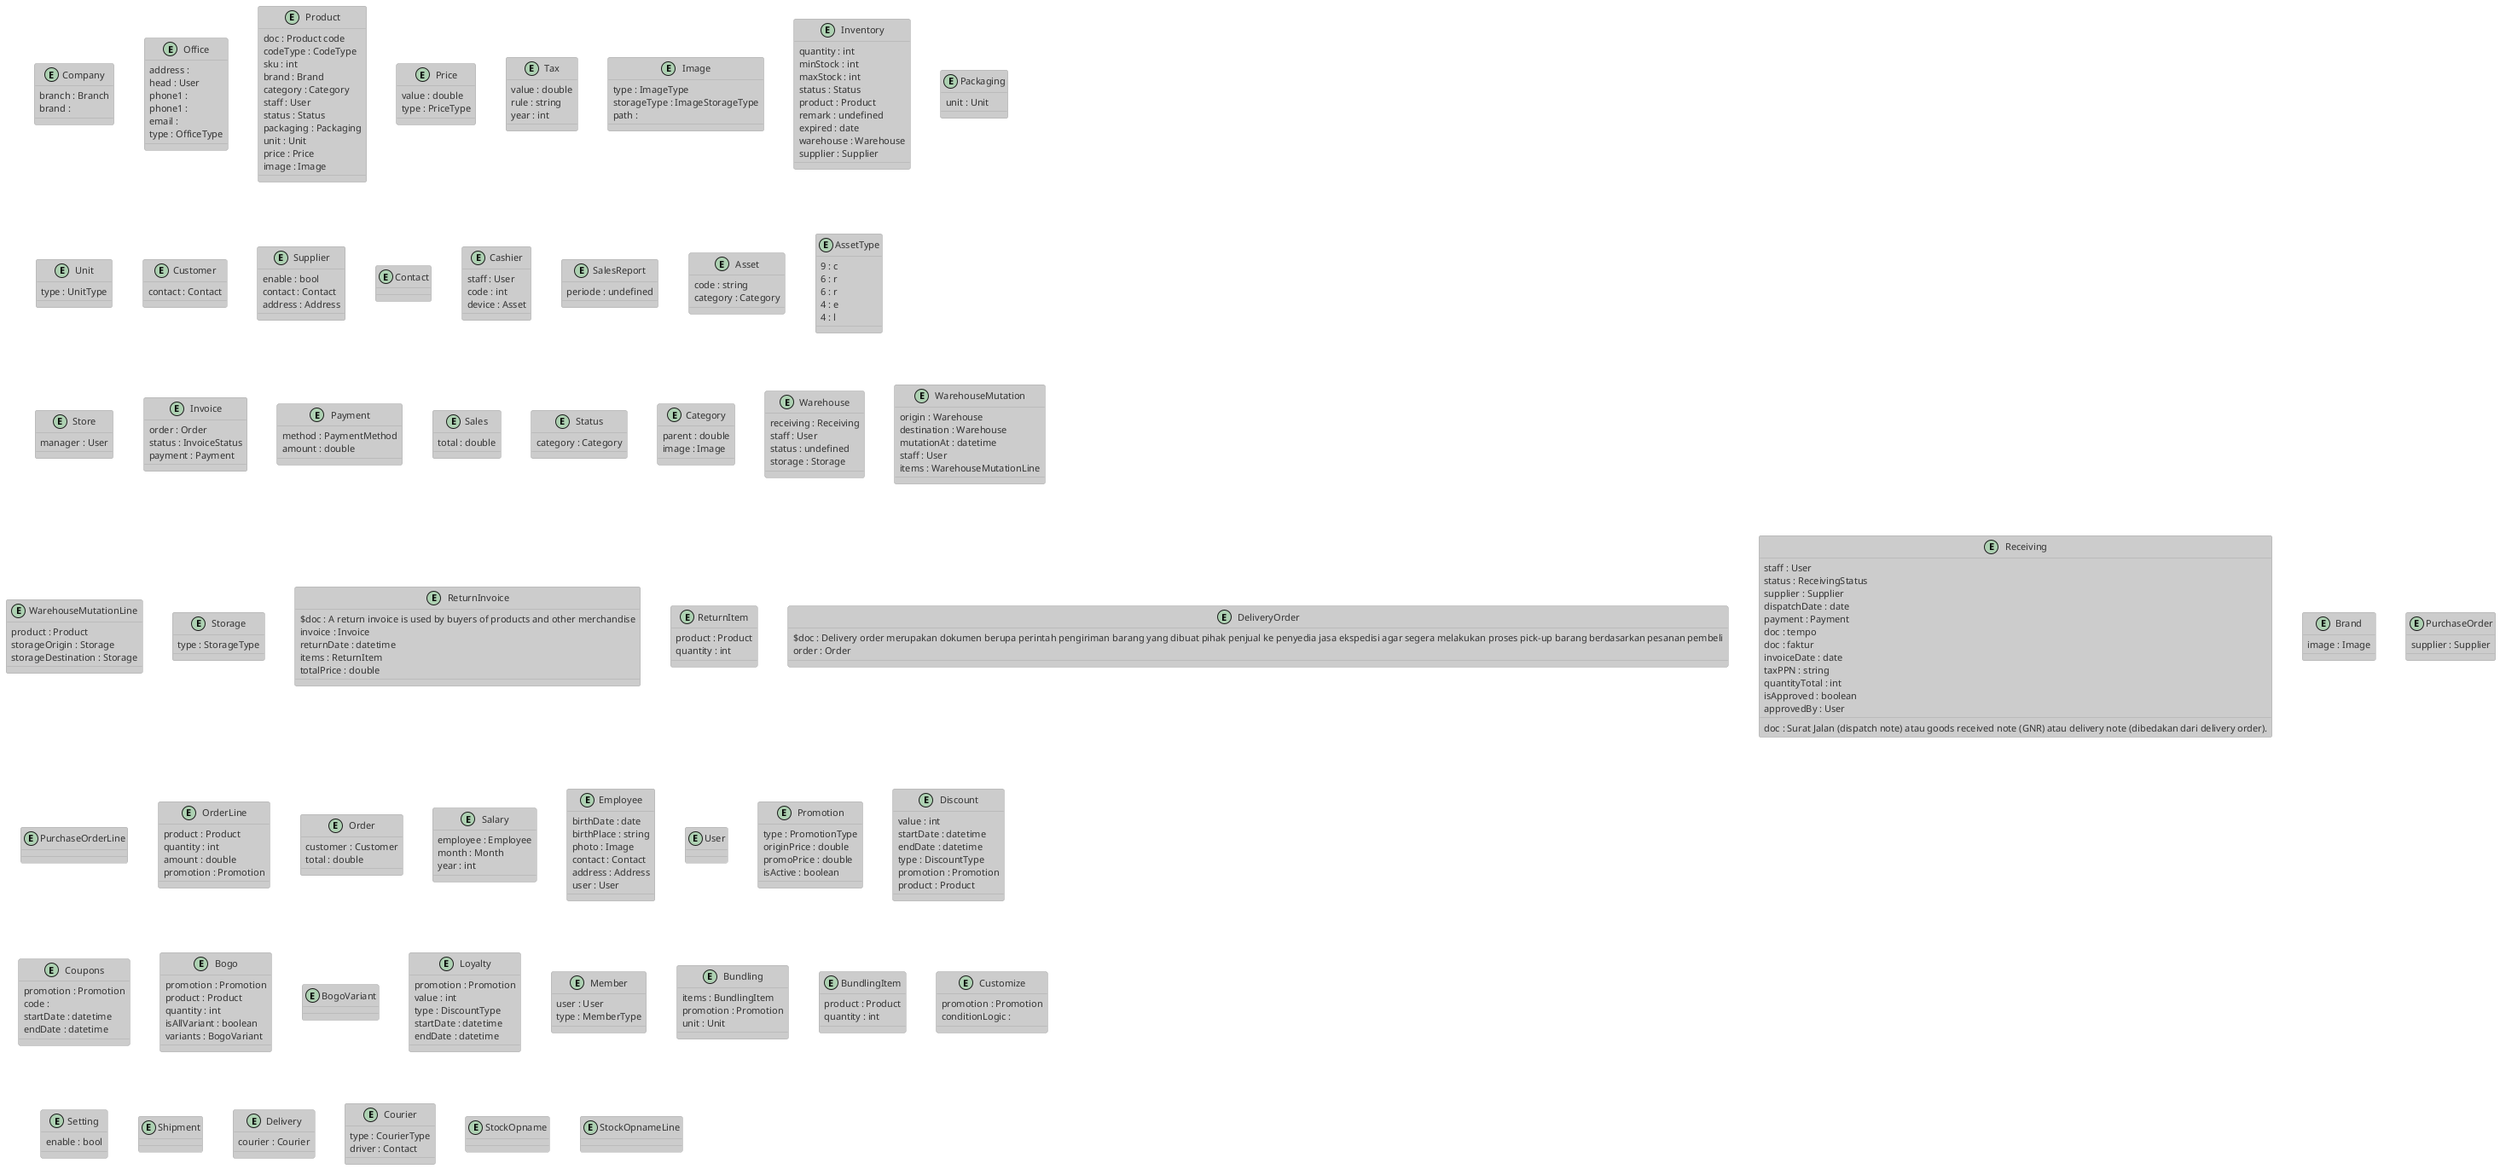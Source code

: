 
@startuml
!theme reddress-lightblue

entity "Company" as Company{
 branch : Branch
 brand : 
}

entity "Office" as Office{
 address : 
 head : User
 phone1 : 
 phone1 : 
 email : 
 type : OfficeType
}

entity "Product" as Product{
 doc : Product code
 codeType : CodeType
 sku : int
 brand : Brand
 category : Category
 staff : User
 status : Status
 packaging : Packaging
 unit : Unit
 price : Price
 image : Image
}

entity "Price" as Price{
 value : double
 type : PriceType
}

entity "Tax" as Tax{
 value : double
 rule : string
 year : int
}

entity "Image" as Image{
 type : ImageType
 storageType : ImageStorageType
 path : 
}

entity "Inventory" as Inventory{
 quantity : int
 minStock : int
 maxStock : int
 status : Status
 product : Product
 remark : undefined
 expired : date
 warehouse : Warehouse
 supplier : Supplier
}

entity "Packaging" as Packaging{
 unit : Unit
}

entity "Unit" as Unit{
 type : UnitType
}

entity "Customer" as Customer{
 contact : Contact
}

entity "Supplier" as Supplier{
 enable : bool
 contact : Contact
 address : Address
}

entity "Contact" as Contact{
}

entity "Cashier" as Cashier{
 staff : User
 code : int
 device : Asset
}

entity "SalesReport" as SalesReport{
 periode : undefined
}

entity "Asset" as Asset{
 code : string
 category : Category
}

entity "AssetType" as AssetType{
 9 : c
 6 : r
 6 : r
 4 : e
 4 : l
}

entity "Store" as Store{
 manager : User
}

entity "Invoice" as Invoice{
 order : Order
 status : InvoiceStatus
 payment : Payment
}

entity "Payment" as Payment{
 method : PaymentMethod
 amount : double
}

entity "Sales" as Sales{
 total : double
}

entity "Status" as Status{
 category : Category
}

entity "Category" as Category{
 parent : double
 image : Image
}

entity "Warehouse" as Warehouse{
 receiving : Receiving
 staff : User
 status : undefined
 storage : Storage
}

entity "WarehouseMutation" as WarehouseMutation{
 origin : Warehouse
 destination : Warehouse
 mutationAt : datetime
 staff : User
 items : WarehouseMutationLine
}

entity "WarehouseMutationLine" as WarehouseMutationLine{
 product : Product
 storageOrigin : Storage
 storageDestination : Storage
}

entity "Storage" as Storage{
 type : StorageType
}

entity "ReturnInvoice" as ReturnInvoice{
 $doc : A return invoice is used by buyers of products and other merchandise
 invoice : Invoice
 returnDate : datetime
 items : ReturnItem
 totalPrice : double
}

entity "ReturnItem" as ReturnItem{
 product : Product
 quantity : int
}

entity "DeliveryOrder" as DeliveryOrder{
 $doc : Delivery order merupakan dokumen berupa perintah pengiriman barang yang dibuat pihak penjual ke penyedia jasa ekspedisi agar segera melakukan proses pick-up barang berdasarkan pesanan pembeli
 order : Order
}

entity "Receiving" as Receiving{
 staff : User
 status : ReceivingStatus
 supplier : Supplier
 dispatchDate : date
 doc : Surat Jalan (dispatch note) atau goods received note (GNR) atau delivery note (dibedakan dari delivery order).
 payment : Payment
 doc : tempo
 doc : faktur
 invoiceDate : date
 taxPPN : string
 quantityTotal : int
 isApproved : boolean
 approvedBy : User
}

entity "Brand" as Brand{
 image : Image
}

entity "PurchaseOrder" as PurchaseOrder{
 supplier : Supplier
}

entity "PurchaseOrderLine" as PurchaseOrderLine{
}

entity "OrderLine" as OrderLine{
 product : Product
 quantity : int
 amount : double
 promotion : Promotion
}

entity "Order" as Order{
 customer : Customer
 total : double
}

entity "Salary" as Salary{
 employee : Employee
 month : Month
 year : int
}

entity "Employee" as Employee{
 birthDate : date
 birthPlace : string
 photo : Image
 contact : Contact
 address : Address
 user : User
}

entity "User" as User{
}

entity "Promotion" as Promotion{
 type : PromotionType
 originPrice : double
 promoPrice : double
 isActive : boolean
}

entity "Discount" as Discount{
 value : int
 startDate : datetime
 endDate : datetime
 type : DiscountType
 promotion : Promotion
 product : Product
}

entity "Coupons" as Coupons{
 promotion : Promotion
 code : 
 startDate : datetime
 endDate : datetime
}

entity "Bogo" as Bogo{
 promotion : Promotion
 product : Product
 quantity : int
 isAllVariant : boolean
 variants : BogoVariant
}

entity "BogoVariant" as BogoVariant{
}

entity "Loyalty" as Loyalty{
 promotion : Promotion
 value : int
 type : DiscountType
 startDate : datetime
 endDate : datetime
}

entity "Member" as Member{
 user : User
 type : MemberType
}

entity "Bundling" as Bundling{
 items : BundlingItem
 promotion : Promotion
 unit : Unit
}

entity "BundlingItem" as BundlingItem{
 product : Product
 quantity : int
}

entity "Customize" as Customize{
 promotion : Promotion
 conditionLogic : 
}

entity "Setting" as Setting{
 enable : bool
}

entity "Shipment" as Shipment{
}

entity "Delivery" as Delivery{
 courier : Courier
}

entity "Courier" as Courier{
 type : CourierType
 driver : Contact
}

entity "StockOpname" as StockOpname{
}

entity "StockOpnameLine" as StockOpnameLine{
}



@enduml